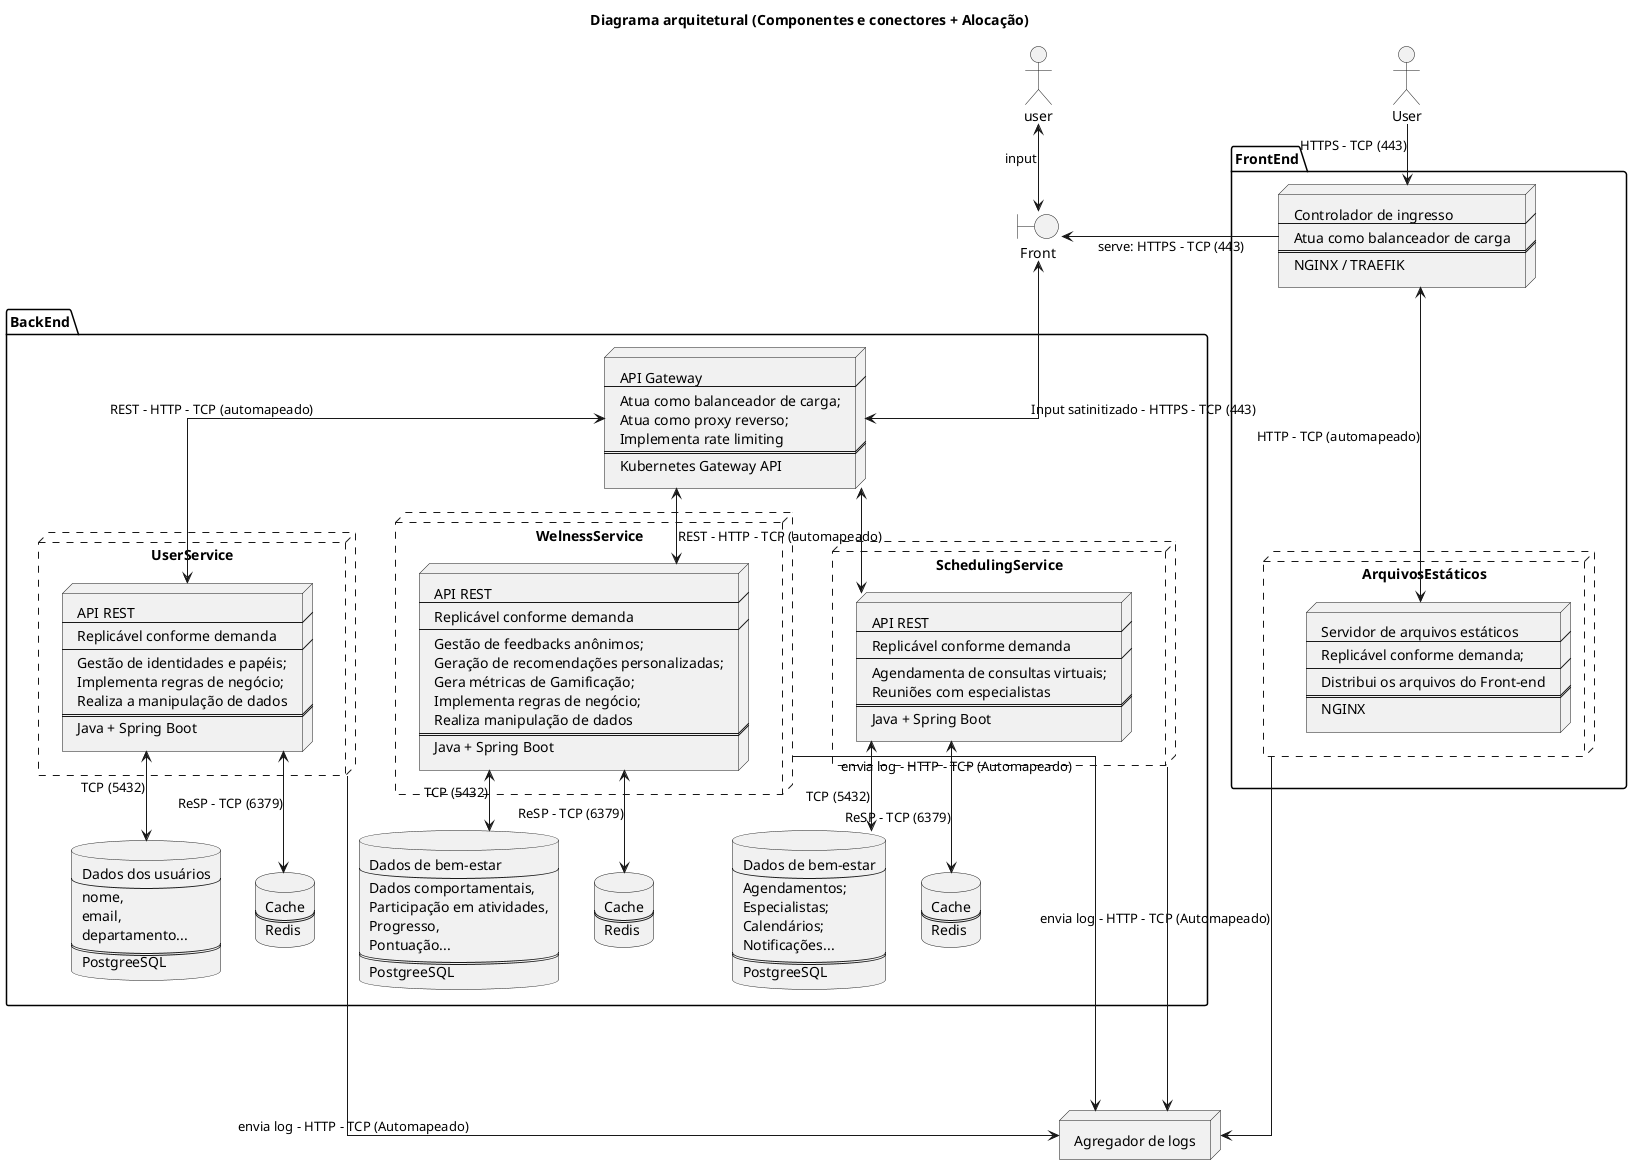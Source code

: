 @startuml
title Diagrama arquitetural (Componentes e conectores + Alocação)
skinparam linetype ortho

actor User

folder FrontEnd {
    node Ingress [
        Controlador de ingresso
        ---
        Atua como balanceador de carga
        ===
        NGINX / TRAEFIK
    ]


    node ArquivosEstáticos #line.dashed {
        node pod1 [
            Servidor de arquivos estáticos
            ---
            Replicável conforme demanda;
            ---
            Distribui os arquivos do Front-end
            ===
            NGINX
        ]
    }


    User --> Ingress : HTTPS - TCP (443)
    Ingress <---> pod1 : HTTP - TCP (automapeado)

}

boundary Front
user <--> Front : input
Ingress -> Front : serve: HTTPS - TCP (443)


folder BackEnd {
    node IngressBack [
        API Gateway
        ---
        Atua como balanceador de carga;
        Atua como proxy reverso;
        Implementa rate limiting
        ===
        Kubernetes Gateway API
    ]

    node UserService #line.dashed {
        node pod2 [
            API REST
            ---
            Replicável conforme demanda
            ---
            Gestão de identidades e papéis;
            Implementa regras de negócio;
            Realiza a manipulação de dados
            ===
            Java + Spring Boot
        ]
    }

    database UserDB [
        Dados dos usuários
        ---
        nome,
        email,
        departamento...
        ===
        PostgreeSQL
    ]

    database UserCache [
        Cache
        ===
        Redis
    ]

    node WelnessService #line.dashed {
        node pod3 [
            API REST
            ---
            Replicável conforme demanda
            ---
            Gestão de feedbacks anônimos;
            Geração de recomendações personalizadas;
            Gera métricas de Gamificação;
            Implementa regras de negócio;
            Realiza manipulação de dados
            ===
            Java + Spring Boot
        ]
    }

    database WellnessDB [
        Dados de bem-estar
        ---
        Dados comportamentais,
        Participação em atividades,
        Progresso,
        Pontuação...
        ===
        PostgreeSQL
    ]

    database WellnessCache [
        Cache
        ===
        Redis
    ]

    node SchedulingService #line.dashed {
        node pod4 [
            API REST
            ---
            Replicável conforme demanda
            ---
            Agendamenta de consultas virtuais;
            Reuniões com especialistas
            ===
            Java + Spring Boot
        ]
    } 

    database ScheduleDB [
        Dados de bem-estar
        ---
        Agendamentos;
        Especialistas;
        Calendários;
        Notificações...
        ===
        PostgreeSQL
    ]
    
    database ScheduleCache [
        Cache
        ===
        Redis
    ]
}

Front <--> IngressBack : Input satinitizado - HTTPS - TCP (443)
IngressBack <-d-> pod2 : REST - HTTP - TCP (automapeado)
pod2 <--> UserDB : TCP (5432)
pod2 <--> UserCache : ReSP - TCP (6379)
IngressBack <-d-> pod3 : REST - HTTP - TCP (automapeado)
pod3 <--> WellnessDB : TCP (5432)
pod3 <--> WellnessCache : ReSP - TCP (6379)
IngressBack <-d-> pod4
pod4 <--> ScheduleDB : TCP (5432)
pod4 <--> ScheduleCache : ReSP - TCP (6379)

' node KubernetesControlPlane [
'     Plano de Controle do Kubernetes
'     ---
'     Controla a replicação de pods escaláveis;
'     Verifica a saúde dos serviços em execução
' ]
' 
' KubernetesControlPlane <-> ArquivosEstáticos : Controle de Replicação e Health Check - HTTPS - TCP (443)
' KubernetesControlPlane <-> UserService : Controle de Replicação e Health Check - HTTPS - TCP (443)
' KubernetesControlPlane <-> WelnessService : Controle de Replicação e Health Check - HTTPS - TCP (443)
' KubernetesControlPlane <-> SchedulingService : Controle de Replicação e Health Check - HTTPS - TCP (443)

node AgregadorLogs [
    Agregador de logs
]

ArquivosEstáticos ----> AgregadorLogs : envia log - HTTP - TCP (Automapeado)
UserService ----> AgregadorLogs : envia log - HTTP - TCP (Automapeado)
WelnessService ----> AgregadorLogs : envia log - HTTP - TCP (Automapeado)
SchedulingService ----> AgregadorLogs
@enduml
